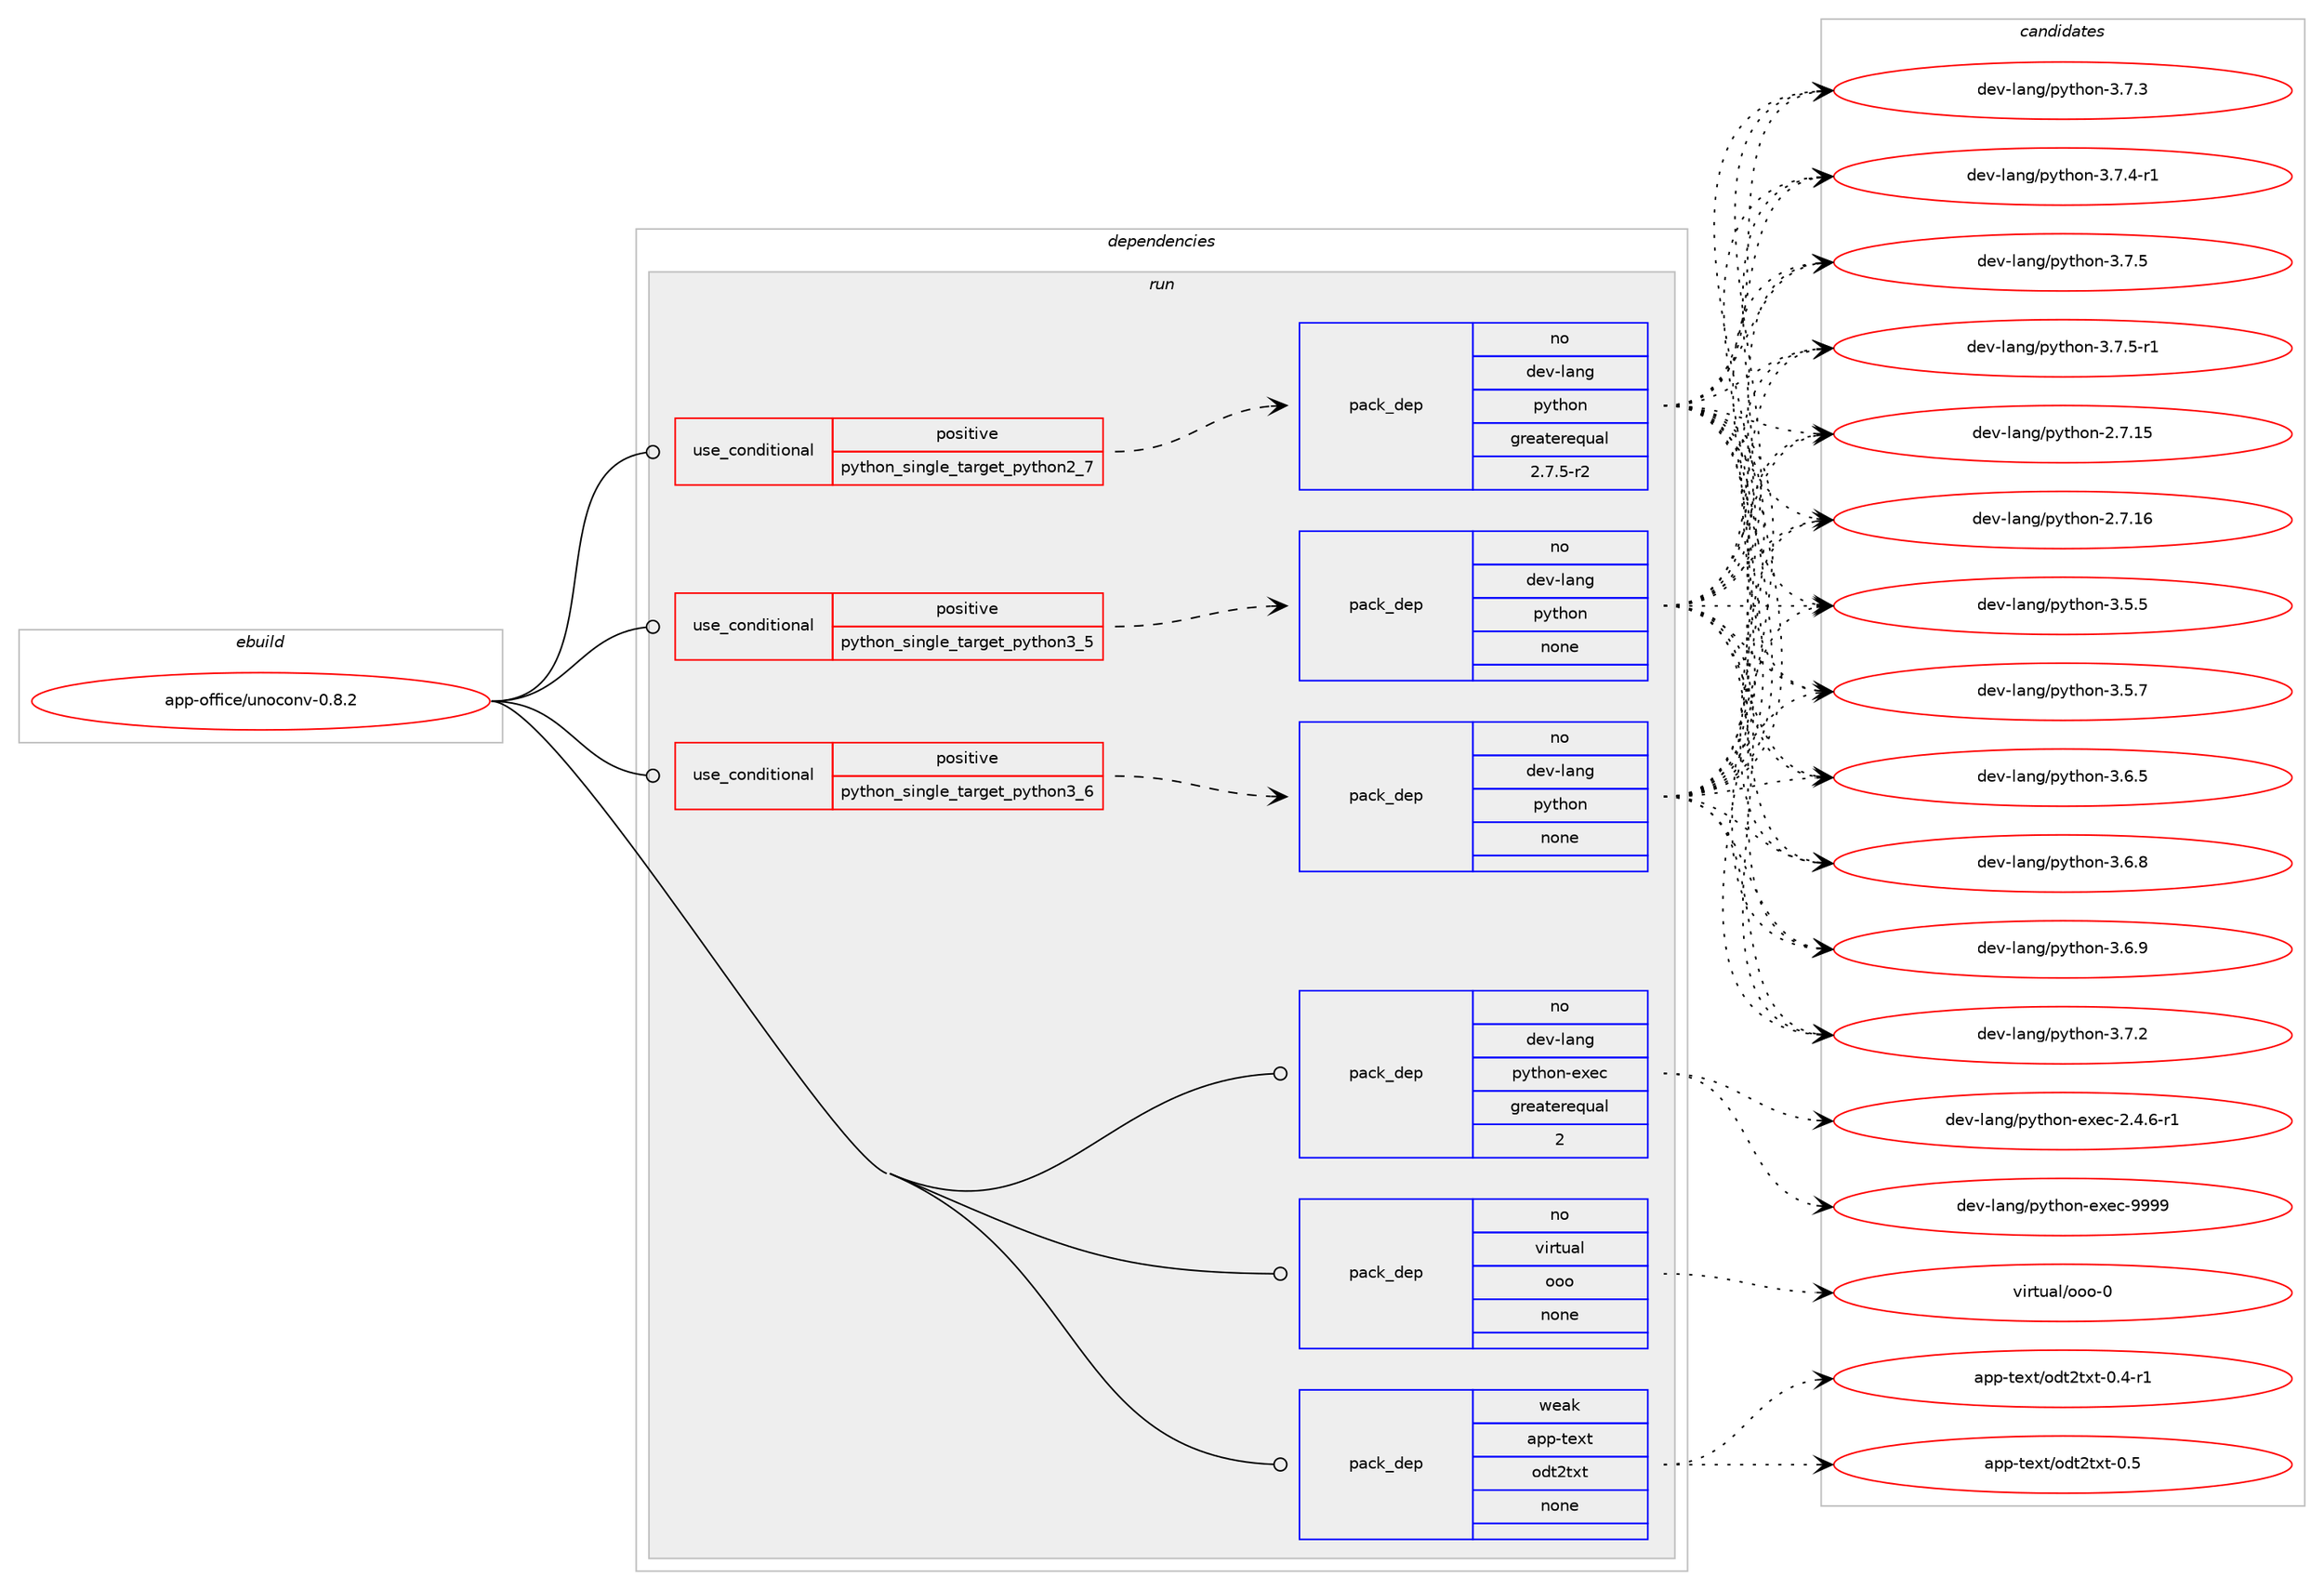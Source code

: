 digraph prolog {

# *************
# Graph options
# *************

newrank=true;
concentrate=true;
compound=true;
graph [rankdir=LR,fontname=Helvetica,fontsize=10,ranksep=1.5];#, ranksep=2.5, nodesep=0.2];
edge  [arrowhead=vee];
node  [fontname=Helvetica,fontsize=10];

# **********
# The ebuild
# **********

subgraph cluster_leftcol {
color=gray;
rank=same;
label=<<i>ebuild</i>>;
id [label="app-office/unoconv-0.8.2", color=red, width=4, href="../app-office/unoconv-0.8.2.svg"];
}

# ****************
# The dependencies
# ****************

subgraph cluster_midcol {
color=gray;
label=<<i>dependencies</i>>;
subgraph cluster_compile {
fillcolor="#eeeeee";
style=filled;
label=<<i>compile</i>>;
}
subgraph cluster_compileandrun {
fillcolor="#eeeeee";
style=filled;
label=<<i>compile and run</i>>;
}
subgraph cluster_run {
fillcolor="#eeeeee";
style=filled;
label=<<i>run</i>>;
subgraph cond120275 {
dependency504452 [label=<<TABLE BORDER="0" CELLBORDER="1" CELLSPACING="0" CELLPADDING="4"><TR><TD ROWSPAN="3" CELLPADDING="10">use_conditional</TD></TR><TR><TD>positive</TD></TR><TR><TD>python_single_target_python2_7</TD></TR></TABLE>>, shape=none, color=red];
subgraph pack375065 {
dependency504453 [label=<<TABLE BORDER="0" CELLBORDER="1" CELLSPACING="0" CELLPADDING="4" WIDTH="220"><TR><TD ROWSPAN="6" CELLPADDING="30">pack_dep</TD></TR><TR><TD WIDTH="110">no</TD></TR><TR><TD>dev-lang</TD></TR><TR><TD>python</TD></TR><TR><TD>greaterequal</TD></TR><TR><TD>2.7.5-r2</TD></TR></TABLE>>, shape=none, color=blue];
}
dependency504452:e -> dependency504453:w [weight=20,style="dashed",arrowhead="vee"];
}
id:e -> dependency504452:w [weight=20,style="solid",arrowhead="odot"];
subgraph cond120276 {
dependency504454 [label=<<TABLE BORDER="0" CELLBORDER="1" CELLSPACING="0" CELLPADDING="4"><TR><TD ROWSPAN="3" CELLPADDING="10">use_conditional</TD></TR><TR><TD>positive</TD></TR><TR><TD>python_single_target_python3_5</TD></TR></TABLE>>, shape=none, color=red];
subgraph pack375066 {
dependency504455 [label=<<TABLE BORDER="0" CELLBORDER="1" CELLSPACING="0" CELLPADDING="4" WIDTH="220"><TR><TD ROWSPAN="6" CELLPADDING="30">pack_dep</TD></TR><TR><TD WIDTH="110">no</TD></TR><TR><TD>dev-lang</TD></TR><TR><TD>python</TD></TR><TR><TD>none</TD></TR><TR><TD></TD></TR></TABLE>>, shape=none, color=blue];
}
dependency504454:e -> dependency504455:w [weight=20,style="dashed",arrowhead="vee"];
}
id:e -> dependency504454:w [weight=20,style="solid",arrowhead="odot"];
subgraph cond120277 {
dependency504456 [label=<<TABLE BORDER="0" CELLBORDER="1" CELLSPACING="0" CELLPADDING="4"><TR><TD ROWSPAN="3" CELLPADDING="10">use_conditional</TD></TR><TR><TD>positive</TD></TR><TR><TD>python_single_target_python3_6</TD></TR></TABLE>>, shape=none, color=red];
subgraph pack375067 {
dependency504457 [label=<<TABLE BORDER="0" CELLBORDER="1" CELLSPACING="0" CELLPADDING="4" WIDTH="220"><TR><TD ROWSPAN="6" CELLPADDING="30">pack_dep</TD></TR><TR><TD WIDTH="110">no</TD></TR><TR><TD>dev-lang</TD></TR><TR><TD>python</TD></TR><TR><TD>none</TD></TR><TR><TD></TD></TR></TABLE>>, shape=none, color=blue];
}
dependency504456:e -> dependency504457:w [weight=20,style="dashed",arrowhead="vee"];
}
id:e -> dependency504456:w [weight=20,style="solid",arrowhead="odot"];
subgraph pack375068 {
dependency504458 [label=<<TABLE BORDER="0" CELLBORDER="1" CELLSPACING="0" CELLPADDING="4" WIDTH="220"><TR><TD ROWSPAN="6" CELLPADDING="30">pack_dep</TD></TR><TR><TD WIDTH="110">no</TD></TR><TR><TD>dev-lang</TD></TR><TR><TD>python-exec</TD></TR><TR><TD>greaterequal</TD></TR><TR><TD>2</TD></TR></TABLE>>, shape=none, color=blue];
}
id:e -> dependency504458:w [weight=20,style="solid",arrowhead="odot"];
subgraph pack375069 {
dependency504459 [label=<<TABLE BORDER="0" CELLBORDER="1" CELLSPACING="0" CELLPADDING="4" WIDTH="220"><TR><TD ROWSPAN="6" CELLPADDING="30">pack_dep</TD></TR><TR><TD WIDTH="110">no</TD></TR><TR><TD>virtual</TD></TR><TR><TD>ooo</TD></TR><TR><TD>none</TD></TR><TR><TD></TD></TR></TABLE>>, shape=none, color=blue];
}
id:e -> dependency504459:w [weight=20,style="solid",arrowhead="odot"];
subgraph pack375070 {
dependency504460 [label=<<TABLE BORDER="0" CELLBORDER="1" CELLSPACING="0" CELLPADDING="4" WIDTH="220"><TR><TD ROWSPAN="6" CELLPADDING="30">pack_dep</TD></TR><TR><TD WIDTH="110">weak</TD></TR><TR><TD>app-text</TD></TR><TR><TD>odt2txt</TD></TR><TR><TD>none</TD></TR><TR><TD></TD></TR></TABLE>>, shape=none, color=blue];
}
id:e -> dependency504460:w [weight=20,style="solid",arrowhead="odot"];
}
}

# **************
# The candidates
# **************

subgraph cluster_choices {
rank=same;
color=gray;
label=<<i>candidates</i>>;

subgraph choice375065 {
color=black;
nodesep=1;
choice10010111845108971101034711212111610411111045504655464953 [label="dev-lang/python-2.7.15", color=red, width=4,href="../dev-lang/python-2.7.15.svg"];
choice10010111845108971101034711212111610411111045504655464954 [label="dev-lang/python-2.7.16", color=red, width=4,href="../dev-lang/python-2.7.16.svg"];
choice100101118451089711010347112121116104111110455146534653 [label="dev-lang/python-3.5.5", color=red, width=4,href="../dev-lang/python-3.5.5.svg"];
choice100101118451089711010347112121116104111110455146534655 [label="dev-lang/python-3.5.7", color=red, width=4,href="../dev-lang/python-3.5.7.svg"];
choice100101118451089711010347112121116104111110455146544653 [label="dev-lang/python-3.6.5", color=red, width=4,href="../dev-lang/python-3.6.5.svg"];
choice100101118451089711010347112121116104111110455146544656 [label="dev-lang/python-3.6.8", color=red, width=4,href="../dev-lang/python-3.6.8.svg"];
choice100101118451089711010347112121116104111110455146544657 [label="dev-lang/python-3.6.9", color=red, width=4,href="../dev-lang/python-3.6.9.svg"];
choice100101118451089711010347112121116104111110455146554650 [label="dev-lang/python-3.7.2", color=red, width=4,href="../dev-lang/python-3.7.2.svg"];
choice100101118451089711010347112121116104111110455146554651 [label="dev-lang/python-3.7.3", color=red, width=4,href="../dev-lang/python-3.7.3.svg"];
choice1001011184510897110103471121211161041111104551465546524511449 [label="dev-lang/python-3.7.4-r1", color=red, width=4,href="../dev-lang/python-3.7.4-r1.svg"];
choice100101118451089711010347112121116104111110455146554653 [label="dev-lang/python-3.7.5", color=red, width=4,href="../dev-lang/python-3.7.5.svg"];
choice1001011184510897110103471121211161041111104551465546534511449 [label="dev-lang/python-3.7.5-r1", color=red, width=4,href="../dev-lang/python-3.7.5-r1.svg"];
dependency504453:e -> choice10010111845108971101034711212111610411111045504655464953:w [style=dotted,weight="100"];
dependency504453:e -> choice10010111845108971101034711212111610411111045504655464954:w [style=dotted,weight="100"];
dependency504453:e -> choice100101118451089711010347112121116104111110455146534653:w [style=dotted,weight="100"];
dependency504453:e -> choice100101118451089711010347112121116104111110455146534655:w [style=dotted,weight="100"];
dependency504453:e -> choice100101118451089711010347112121116104111110455146544653:w [style=dotted,weight="100"];
dependency504453:e -> choice100101118451089711010347112121116104111110455146544656:w [style=dotted,weight="100"];
dependency504453:e -> choice100101118451089711010347112121116104111110455146544657:w [style=dotted,weight="100"];
dependency504453:e -> choice100101118451089711010347112121116104111110455146554650:w [style=dotted,weight="100"];
dependency504453:e -> choice100101118451089711010347112121116104111110455146554651:w [style=dotted,weight="100"];
dependency504453:e -> choice1001011184510897110103471121211161041111104551465546524511449:w [style=dotted,weight="100"];
dependency504453:e -> choice100101118451089711010347112121116104111110455146554653:w [style=dotted,weight="100"];
dependency504453:e -> choice1001011184510897110103471121211161041111104551465546534511449:w [style=dotted,weight="100"];
}
subgraph choice375066 {
color=black;
nodesep=1;
choice10010111845108971101034711212111610411111045504655464953 [label="dev-lang/python-2.7.15", color=red, width=4,href="../dev-lang/python-2.7.15.svg"];
choice10010111845108971101034711212111610411111045504655464954 [label="dev-lang/python-2.7.16", color=red, width=4,href="../dev-lang/python-2.7.16.svg"];
choice100101118451089711010347112121116104111110455146534653 [label="dev-lang/python-3.5.5", color=red, width=4,href="../dev-lang/python-3.5.5.svg"];
choice100101118451089711010347112121116104111110455146534655 [label="dev-lang/python-3.5.7", color=red, width=4,href="../dev-lang/python-3.5.7.svg"];
choice100101118451089711010347112121116104111110455146544653 [label="dev-lang/python-3.6.5", color=red, width=4,href="../dev-lang/python-3.6.5.svg"];
choice100101118451089711010347112121116104111110455146544656 [label="dev-lang/python-3.6.8", color=red, width=4,href="../dev-lang/python-3.6.8.svg"];
choice100101118451089711010347112121116104111110455146544657 [label="dev-lang/python-3.6.9", color=red, width=4,href="../dev-lang/python-3.6.9.svg"];
choice100101118451089711010347112121116104111110455146554650 [label="dev-lang/python-3.7.2", color=red, width=4,href="../dev-lang/python-3.7.2.svg"];
choice100101118451089711010347112121116104111110455146554651 [label="dev-lang/python-3.7.3", color=red, width=4,href="../dev-lang/python-3.7.3.svg"];
choice1001011184510897110103471121211161041111104551465546524511449 [label="dev-lang/python-3.7.4-r1", color=red, width=4,href="../dev-lang/python-3.7.4-r1.svg"];
choice100101118451089711010347112121116104111110455146554653 [label="dev-lang/python-3.7.5", color=red, width=4,href="../dev-lang/python-3.7.5.svg"];
choice1001011184510897110103471121211161041111104551465546534511449 [label="dev-lang/python-3.7.5-r1", color=red, width=4,href="../dev-lang/python-3.7.5-r1.svg"];
dependency504455:e -> choice10010111845108971101034711212111610411111045504655464953:w [style=dotted,weight="100"];
dependency504455:e -> choice10010111845108971101034711212111610411111045504655464954:w [style=dotted,weight="100"];
dependency504455:e -> choice100101118451089711010347112121116104111110455146534653:w [style=dotted,weight="100"];
dependency504455:e -> choice100101118451089711010347112121116104111110455146534655:w [style=dotted,weight="100"];
dependency504455:e -> choice100101118451089711010347112121116104111110455146544653:w [style=dotted,weight="100"];
dependency504455:e -> choice100101118451089711010347112121116104111110455146544656:w [style=dotted,weight="100"];
dependency504455:e -> choice100101118451089711010347112121116104111110455146544657:w [style=dotted,weight="100"];
dependency504455:e -> choice100101118451089711010347112121116104111110455146554650:w [style=dotted,weight="100"];
dependency504455:e -> choice100101118451089711010347112121116104111110455146554651:w [style=dotted,weight="100"];
dependency504455:e -> choice1001011184510897110103471121211161041111104551465546524511449:w [style=dotted,weight="100"];
dependency504455:e -> choice100101118451089711010347112121116104111110455146554653:w [style=dotted,weight="100"];
dependency504455:e -> choice1001011184510897110103471121211161041111104551465546534511449:w [style=dotted,weight="100"];
}
subgraph choice375067 {
color=black;
nodesep=1;
choice10010111845108971101034711212111610411111045504655464953 [label="dev-lang/python-2.7.15", color=red, width=4,href="../dev-lang/python-2.7.15.svg"];
choice10010111845108971101034711212111610411111045504655464954 [label="dev-lang/python-2.7.16", color=red, width=4,href="../dev-lang/python-2.7.16.svg"];
choice100101118451089711010347112121116104111110455146534653 [label="dev-lang/python-3.5.5", color=red, width=4,href="../dev-lang/python-3.5.5.svg"];
choice100101118451089711010347112121116104111110455146534655 [label="dev-lang/python-3.5.7", color=red, width=4,href="../dev-lang/python-3.5.7.svg"];
choice100101118451089711010347112121116104111110455146544653 [label="dev-lang/python-3.6.5", color=red, width=4,href="../dev-lang/python-3.6.5.svg"];
choice100101118451089711010347112121116104111110455146544656 [label="dev-lang/python-3.6.8", color=red, width=4,href="../dev-lang/python-3.6.8.svg"];
choice100101118451089711010347112121116104111110455146544657 [label="dev-lang/python-3.6.9", color=red, width=4,href="../dev-lang/python-3.6.9.svg"];
choice100101118451089711010347112121116104111110455146554650 [label="dev-lang/python-3.7.2", color=red, width=4,href="../dev-lang/python-3.7.2.svg"];
choice100101118451089711010347112121116104111110455146554651 [label="dev-lang/python-3.7.3", color=red, width=4,href="../dev-lang/python-3.7.3.svg"];
choice1001011184510897110103471121211161041111104551465546524511449 [label="dev-lang/python-3.7.4-r1", color=red, width=4,href="../dev-lang/python-3.7.4-r1.svg"];
choice100101118451089711010347112121116104111110455146554653 [label="dev-lang/python-3.7.5", color=red, width=4,href="../dev-lang/python-3.7.5.svg"];
choice1001011184510897110103471121211161041111104551465546534511449 [label="dev-lang/python-3.7.5-r1", color=red, width=4,href="../dev-lang/python-3.7.5-r1.svg"];
dependency504457:e -> choice10010111845108971101034711212111610411111045504655464953:w [style=dotted,weight="100"];
dependency504457:e -> choice10010111845108971101034711212111610411111045504655464954:w [style=dotted,weight="100"];
dependency504457:e -> choice100101118451089711010347112121116104111110455146534653:w [style=dotted,weight="100"];
dependency504457:e -> choice100101118451089711010347112121116104111110455146534655:w [style=dotted,weight="100"];
dependency504457:e -> choice100101118451089711010347112121116104111110455146544653:w [style=dotted,weight="100"];
dependency504457:e -> choice100101118451089711010347112121116104111110455146544656:w [style=dotted,weight="100"];
dependency504457:e -> choice100101118451089711010347112121116104111110455146544657:w [style=dotted,weight="100"];
dependency504457:e -> choice100101118451089711010347112121116104111110455146554650:w [style=dotted,weight="100"];
dependency504457:e -> choice100101118451089711010347112121116104111110455146554651:w [style=dotted,weight="100"];
dependency504457:e -> choice1001011184510897110103471121211161041111104551465546524511449:w [style=dotted,weight="100"];
dependency504457:e -> choice100101118451089711010347112121116104111110455146554653:w [style=dotted,weight="100"];
dependency504457:e -> choice1001011184510897110103471121211161041111104551465546534511449:w [style=dotted,weight="100"];
}
subgraph choice375068 {
color=black;
nodesep=1;
choice10010111845108971101034711212111610411111045101120101994550465246544511449 [label="dev-lang/python-exec-2.4.6-r1", color=red, width=4,href="../dev-lang/python-exec-2.4.6-r1.svg"];
choice10010111845108971101034711212111610411111045101120101994557575757 [label="dev-lang/python-exec-9999", color=red, width=4,href="../dev-lang/python-exec-9999.svg"];
dependency504458:e -> choice10010111845108971101034711212111610411111045101120101994550465246544511449:w [style=dotted,weight="100"];
dependency504458:e -> choice10010111845108971101034711212111610411111045101120101994557575757:w [style=dotted,weight="100"];
}
subgraph choice375069 {
color=black;
nodesep=1;
choice11810511411611797108471111111114548 [label="virtual/ooo-0", color=red, width=4,href="../virtual/ooo-0.svg"];
dependency504459:e -> choice11810511411611797108471111111114548:w [style=dotted,weight="100"];
}
subgraph choice375070 {
color=black;
nodesep=1;
choice97112112451161011201164711110011650116120116454846524511449 [label="app-text/odt2txt-0.4-r1", color=red, width=4,href="../app-text/odt2txt-0.4-r1.svg"];
choice9711211245116101120116471111001165011612011645484653 [label="app-text/odt2txt-0.5", color=red, width=4,href="../app-text/odt2txt-0.5.svg"];
dependency504460:e -> choice97112112451161011201164711110011650116120116454846524511449:w [style=dotted,weight="100"];
dependency504460:e -> choice9711211245116101120116471111001165011612011645484653:w [style=dotted,weight="100"];
}
}

}
